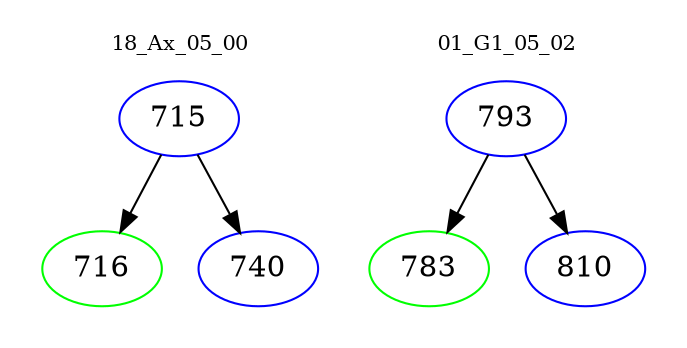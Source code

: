 digraph{
subgraph cluster_0 {
color = white
label = "18_Ax_05_00";
fontsize=10;
T0_715 [label="715", color="blue"]
T0_715 -> T0_716 [color="black"]
T0_716 [label="716", color="green"]
T0_715 -> T0_740 [color="black"]
T0_740 [label="740", color="blue"]
}
subgraph cluster_1 {
color = white
label = "01_G1_05_02";
fontsize=10;
T1_793 [label="793", color="blue"]
T1_793 -> T1_783 [color="black"]
T1_783 [label="783", color="green"]
T1_793 -> T1_810 [color="black"]
T1_810 [label="810", color="blue"]
}
}
